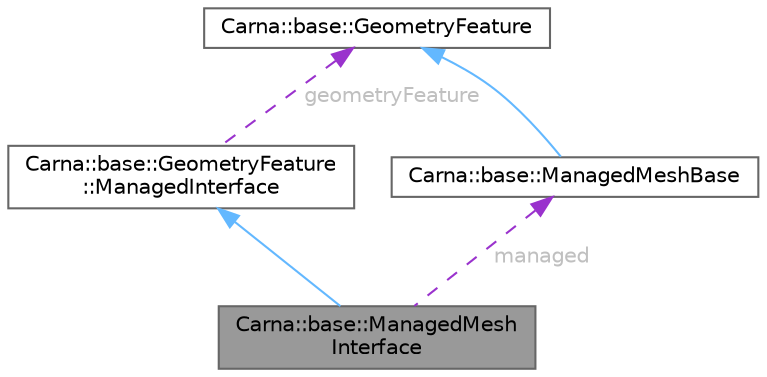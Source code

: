 digraph "Carna::base::ManagedMeshInterface"
{
 // LATEX_PDF_SIZE
  bgcolor="transparent";
  edge [fontname=Helvetica,fontsize=10,labelfontname=Helvetica,labelfontsize=10];
  node [fontname=Helvetica,fontsize=10,shape=box,height=0.2,width=0.4];
  Node1 [id="Node000001",label="Carna::base::ManagedMesh\lInterface",height=0.2,width=0.4,color="gray40", fillcolor="grey60", style="filled", fontcolor="black",tooltip="Interfaces the MeshBase that a ManagedMeshBase represents."];
  Node2 -> Node1 [id="edge1_Node000001_Node000002",dir="back",color="steelblue1",style="solid",tooltip=" "];
  Node2 [id="Node000002",label="Carna::base::GeometryFeature\l::ManagedInterface",height=0.2,width=0.4,color="gray40", fillcolor="white", style="filled",URL="$classCarna_1_1base_1_1GeometryFeature_1_1ManagedInterface.html",tooltip="Represents an acquisition of the video resources from a particular GeometryFeature...."];
  Node3 -> Node2 [id="edge2_Node000002_Node000003",dir="back",color="darkorchid3",style="dashed",tooltip=" ",label=" geometryFeature",fontcolor="grey" ];
  Node3 [id="Node000003",label="Carna::base::GeometryFeature",height=0.2,width=0.4,color="gray40", fillcolor="white", style="filled",URL="$classCarna_1_1base_1_1GeometryFeature.html",tooltip="Represents \"components\" that are aggregated by Geometry objects. Closer description is given here."];
  Node4 -> Node1 [id="edge3_Node000001_Node000004",dir="back",color="darkorchid3",style="dashed",tooltip=" ",label=" managed",fontcolor="grey" ];
  Node4 [id="Node000004",label="Carna::base::ManagedMeshBase",height=0.2,width=0.4,color="gray40", fillcolor="white", style="filled",URL="$classCarna_1_1base_1_1ManagedMeshBase.html",tooltip="Represents MeshBase object whose lifetime is managed by instances of this class. This is a format-ind..."];
  Node3 -> Node4 [id="edge4_Node000004_Node000003",dir="back",color="steelblue1",style="solid",tooltip=" "];
}
